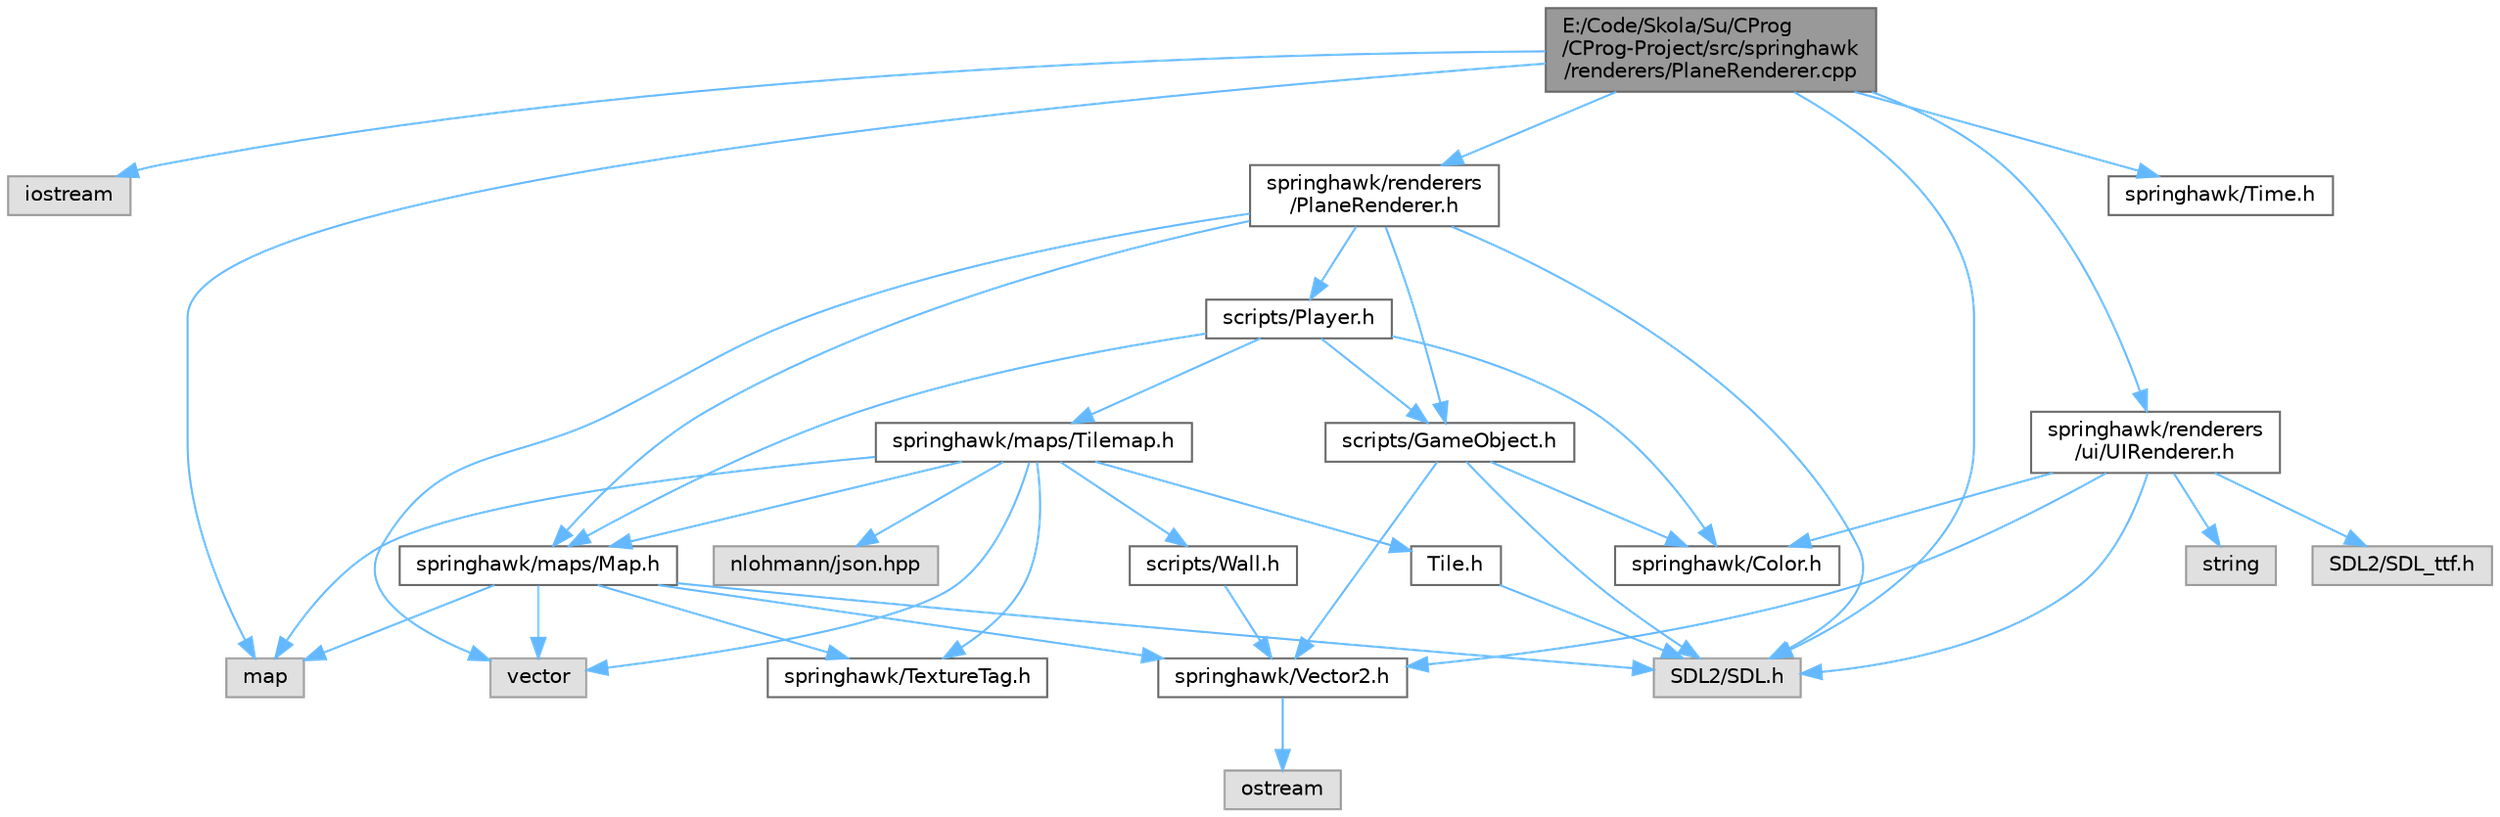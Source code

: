 digraph "E:/Code/Skola/Su/CProg/CProg-Project/src/springhawk/renderers/PlaneRenderer.cpp"
{
 // LATEX_PDF_SIZE
  bgcolor="transparent";
  edge [fontname=Helvetica,fontsize=10,labelfontname=Helvetica,labelfontsize=10];
  node [fontname=Helvetica,fontsize=10,shape=box,height=0.2,width=0.4];
  Node1 [id="Node000001",label="E:/Code/Skola/Su/CProg\l/CProg-Project/src/springhawk\l/renderers/PlaneRenderer.cpp",height=0.2,width=0.4,color="gray40", fillcolor="grey60", style="filled", fontcolor="black",tooltip=" "];
  Node1 -> Node2 [id="edge39_Node000001_Node000002",color="steelblue1",style="solid",tooltip=" "];
  Node2 [id="Node000002",label="iostream",height=0.2,width=0.4,color="grey60", fillcolor="#E0E0E0", style="filled",tooltip=" "];
  Node1 -> Node3 [id="edge40_Node000001_Node000003",color="steelblue1",style="solid",tooltip=" "];
  Node3 [id="Node000003",label="map",height=0.2,width=0.4,color="grey60", fillcolor="#E0E0E0", style="filled",tooltip=" "];
  Node1 -> Node4 [id="edge41_Node000001_Node000004",color="steelblue1",style="solid",tooltip=" "];
  Node4 [id="Node000004",label="springhawk/renderers\l/PlaneRenderer.h",height=0.2,width=0.4,color="grey40", fillcolor="white", style="filled",URL="$_plane_renderer_8h.html",tooltip=" "];
  Node4 -> Node5 [id="edge42_Node000004_Node000005",color="steelblue1",style="solid",tooltip=" "];
  Node5 [id="Node000005",label="vector",height=0.2,width=0.4,color="grey60", fillcolor="#E0E0E0", style="filled",tooltip=" "];
  Node4 -> Node6 [id="edge43_Node000004_Node000006",color="steelblue1",style="solid",tooltip=" "];
  Node6 [id="Node000006",label="SDL2/SDL.h",height=0.2,width=0.4,color="grey60", fillcolor="#E0E0E0", style="filled",tooltip=" "];
  Node4 -> Node7 [id="edge44_Node000004_Node000007",color="steelblue1",style="solid",tooltip=" "];
  Node7 [id="Node000007",label="scripts/GameObject.h",height=0.2,width=0.4,color="grey40", fillcolor="white", style="filled",URL="$_game_object_8h.html",tooltip=" "];
  Node7 -> Node8 [id="edge45_Node000007_Node000008",color="steelblue1",style="solid",tooltip=" "];
  Node8 [id="Node000008",label="springhawk/Color.h",height=0.2,width=0.4,color="grey40", fillcolor="white", style="filled",URL="$_color_8h.html",tooltip=" "];
  Node7 -> Node9 [id="edge46_Node000007_Node000009",color="steelblue1",style="solid",tooltip=" "];
  Node9 [id="Node000009",label="springhawk/Vector2.h",height=0.2,width=0.4,color="grey40", fillcolor="white", style="filled",URL="$_vector2_8h.html",tooltip=" "];
  Node9 -> Node10 [id="edge47_Node000009_Node000010",color="steelblue1",style="solid",tooltip=" "];
  Node10 [id="Node000010",label="ostream",height=0.2,width=0.4,color="grey60", fillcolor="#E0E0E0", style="filled",tooltip=" "];
  Node7 -> Node6 [id="edge48_Node000007_Node000006",color="steelblue1",style="solid",tooltip=" "];
  Node4 -> Node11 [id="edge49_Node000004_Node000011",color="steelblue1",style="solid",tooltip=" "];
  Node11 [id="Node000011",label="scripts/Player.h",height=0.2,width=0.4,color="grey40", fillcolor="white", style="filled",URL="$_player_8h.html",tooltip=" "];
  Node11 -> Node7 [id="edge50_Node000011_Node000007",color="steelblue1",style="solid",tooltip=" "];
  Node11 -> Node8 [id="edge51_Node000011_Node000008",color="steelblue1",style="solid",tooltip=" "];
  Node11 -> Node12 [id="edge52_Node000011_Node000012",color="steelblue1",style="solid",tooltip=" "];
  Node12 [id="Node000012",label="springhawk/maps/Map.h",height=0.2,width=0.4,color="grey40", fillcolor="white", style="filled",URL="$_map_8h.html",tooltip=" "];
  Node12 -> Node3 [id="edge53_Node000012_Node000003",color="steelblue1",style="solid",tooltip=" "];
  Node12 -> Node9 [id="edge54_Node000012_Node000009",color="steelblue1",style="solid",tooltip=" "];
  Node12 -> Node6 [id="edge55_Node000012_Node000006",color="steelblue1",style="solid",tooltip=" "];
  Node12 -> Node5 [id="edge56_Node000012_Node000005",color="steelblue1",style="solid",tooltip=" "];
  Node12 -> Node13 [id="edge57_Node000012_Node000013",color="steelblue1",style="solid",tooltip=" "];
  Node13 [id="Node000013",label="springhawk/TextureTag.h",height=0.2,width=0.4,color="grey40", fillcolor="white", style="filled",URL="$_texture_tag_8h.html",tooltip=" "];
  Node11 -> Node14 [id="edge58_Node000011_Node000014",color="steelblue1",style="solid",tooltip=" "];
  Node14 [id="Node000014",label="springhawk/maps/Tilemap.h",height=0.2,width=0.4,color="grey40", fillcolor="white", style="filled",URL="$_tilemap_8h.html",tooltip=" "];
  Node14 -> Node5 [id="edge59_Node000014_Node000005",color="steelblue1",style="solid",tooltip=" "];
  Node14 -> Node3 [id="edge60_Node000014_Node000003",color="steelblue1",style="solid",tooltip=" "];
  Node14 -> Node12 [id="edge61_Node000014_Node000012",color="steelblue1",style="solid",tooltip=" "];
  Node14 -> Node15 [id="edge62_Node000014_Node000015",color="steelblue1",style="solid",tooltip=" "];
  Node15 [id="Node000015",label="scripts/Wall.h",height=0.2,width=0.4,color="grey40", fillcolor="white", style="filled",URL="$_wall_8h.html",tooltip=" "];
  Node15 -> Node9 [id="edge63_Node000015_Node000009",color="steelblue1",style="solid",tooltip=" "];
  Node14 -> Node16 [id="edge64_Node000014_Node000016",color="steelblue1",style="solid",tooltip=" "];
  Node16 [id="Node000016",label="Tile.h",height=0.2,width=0.4,color="grey40", fillcolor="white", style="filled",URL="$_tile_8h.html",tooltip=" "];
  Node16 -> Node6 [id="edge65_Node000016_Node000006",color="steelblue1",style="solid",tooltip=" "];
  Node14 -> Node13 [id="edge66_Node000014_Node000013",color="steelblue1",style="solid",tooltip=" "];
  Node14 -> Node17 [id="edge67_Node000014_Node000017",color="steelblue1",style="solid",tooltip=" "];
  Node17 [id="Node000017",label="nlohmann/json.hpp",height=0.2,width=0.4,color="grey60", fillcolor="#E0E0E0", style="filled",tooltip=" "];
  Node4 -> Node12 [id="edge68_Node000004_Node000012",color="steelblue1",style="solid",tooltip=" "];
  Node1 -> Node6 [id="edge69_Node000001_Node000006",color="steelblue1",style="solid",tooltip=" "];
  Node1 -> Node18 [id="edge70_Node000001_Node000018",color="steelblue1",style="solid",tooltip=" "];
  Node18 [id="Node000018",label="springhawk/Time.h",height=0.2,width=0.4,color="grey40", fillcolor="white", style="filled",URL="$_time_8h.html",tooltip=" "];
  Node1 -> Node19 [id="edge71_Node000001_Node000019",color="steelblue1",style="solid",tooltip=" "];
  Node19 [id="Node000019",label="springhawk/renderers\l/ui/UIRenderer.h",height=0.2,width=0.4,color="grey40", fillcolor="white", style="filled",URL="$_u_i_renderer_8h.html",tooltip=" "];
  Node19 -> Node20 [id="edge72_Node000019_Node000020",color="steelblue1",style="solid",tooltip=" "];
  Node20 [id="Node000020",label="string",height=0.2,width=0.4,color="grey60", fillcolor="#E0E0E0", style="filled",tooltip=" "];
  Node19 -> Node21 [id="edge73_Node000019_Node000021",color="steelblue1",style="solid",tooltip=" "];
  Node21 [id="Node000021",label="SDL2/SDL_ttf.h",height=0.2,width=0.4,color="grey60", fillcolor="#E0E0E0", style="filled",tooltip=" "];
  Node19 -> Node8 [id="edge74_Node000019_Node000008",color="steelblue1",style="solid",tooltip=" "];
  Node19 -> Node9 [id="edge75_Node000019_Node000009",color="steelblue1",style="solid",tooltip=" "];
  Node19 -> Node6 [id="edge76_Node000019_Node000006",color="steelblue1",style="solid",tooltip=" "];
}
